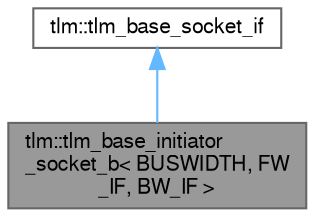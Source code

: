 digraph "tlm::tlm_base_initiator_socket_b&lt; BUSWIDTH, FW_IF, BW_IF &gt;"
{
 // LATEX_PDF_SIZE
  bgcolor="transparent";
  edge [fontname=FreeSans,fontsize=10,labelfontname=FreeSans,labelfontsize=10];
  node [fontname=FreeSans,fontsize=10,shape=box,height=0.2,width=0.4];
  Node1 [id="Node000001",label="tlm::tlm_base_initiator\l_socket_b\< BUSWIDTH, FW\l_IF, BW_IF \>",height=0.2,width=0.4,color="gray40", fillcolor="grey60", style="filled", fontcolor="black",tooltip=" "];
  Node2 -> Node1 [id="edge1_Node000001_Node000002",dir="back",color="steelblue1",style="solid",tooltip=" "];
  Node2 [id="Node000002",label="tlm::tlm_base_socket_if",height=0.2,width=0.4,color="gray40", fillcolor="white", style="filled",URL="$a01237.html",tooltip=" "];
}
